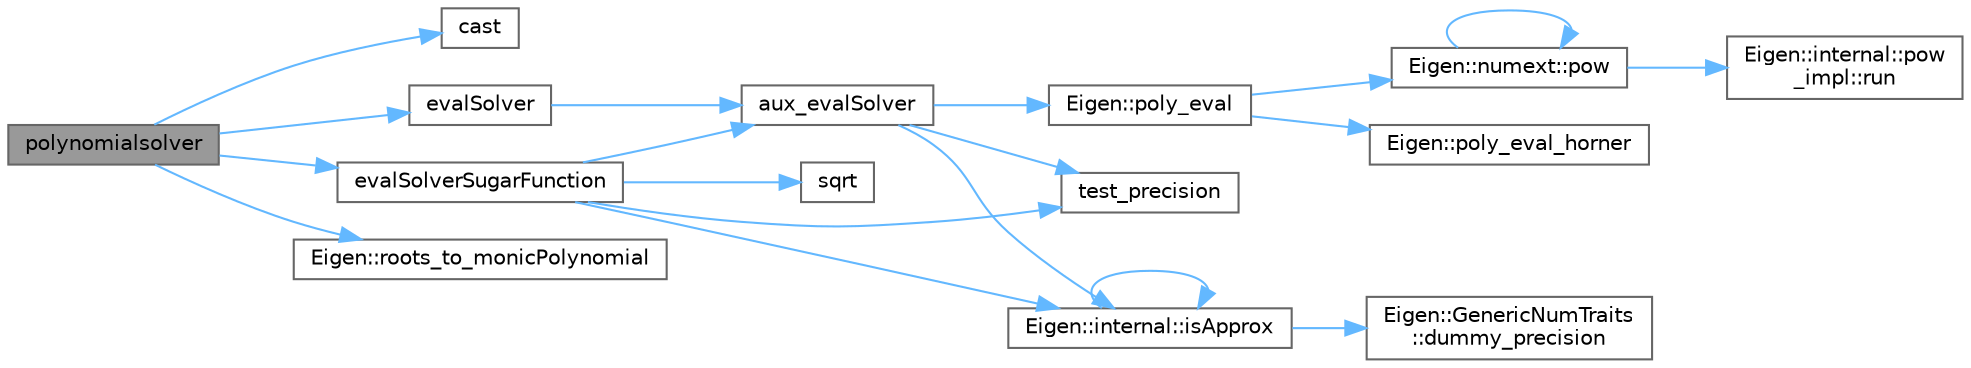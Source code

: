 digraph "polynomialsolver"
{
 // LATEX_PDF_SIZE
  bgcolor="transparent";
  edge [fontname=Helvetica,fontsize=10,labelfontname=Helvetica,labelfontsize=10];
  node [fontname=Helvetica,fontsize=10,shape=box,height=0.2,width=0.4];
  rankdir="LR";
  Node1 [id="Node000001",label="polynomialsolver",height=0.2,width=0.4,color="gray40", fillcolor="grey60", style="filled", fontcolor="black",tooltip=" "];
  Node1 -> Node2 [id="edge1_Node000001_Node000002",color="steelblue1",style="solid",tooltip=" "];
  Node2 [id="Node000002",label="cast",height=0.2,width=0.4,color="grey40", fillcolor="white", style="filled",URL="$_common_cwise_unary_ops_8h.html#aa89d007196125d10fa7d6e19811aca05",tooltip=" "];
  Node1 -> Node3 [id="edge2_Node000001_Node000003",color="steelblue1",style="solid",tooltip=" "];
  Node3 [id="Node000003",label="evalSolver",height=0.2,width=0.4,color="grey40", fillcolor="white", style="filled",URL="$polynomialsolver_8cpp.html#a292702883fe4e10593d5c49ccf0f7c44",tooltip=" "];
  Node3 -> Node4 [id="edge3_Node000003_Node000004",color="steelblue1",style="solid",tooltip=" "];
  Node4 [id="Node000004",label="aux_evalSolver",height=0.2,width=0.4,color="grey40", fillcolor="white", style="filled",URL="$polynomialsolver_8cpp.html#a14134b5d026c96ab64877aace46d46a8",tooltip=" "];
  Node4 -> Node5 [id="edge4_Node000004_Node000005",color="steelblue1",style="solid",tooltip=" "];
  Node5 [id="Node000005",label="Eigen::internal::isApprox",height=0.2,width=0.4,color="grey40", fillcolor="white", style="filled",URL="$namespace_eigen_1_1internal.html#a7c83f2257c639f3d550f5d7d7c69ca3b",tooltip=" "];
  Node5 -> Node6 [id="edge5_Node000005_Node000006",color="steelblue1",style="solid",tooltip=" "];
  Node6 [id="Node000006",label="Eigen::GenericNumTraits\l::dummy_precision",height=0.2,width=0.4,color="grey40", fillcolor="white", style="filled",URL="$struct_eigen_1_1_generic_num_traits.html#a77dc085cf094c377faaf0c520e3e4efa",tooltip=" "];
  Node5 -> Node5 [id="edge6_Node000005_Node000005",color="steelblue1",style="solid",tooltip=" "];
  Node4 -> Node7 [id="edge7_Node000004_Node000007",color="steelblue1",style="solid",tooltip=" "];
  Node7 [id="Node000007",label="Eigen::poly_eval",height=0.2,width=0.4,color="grey40", fillcolor="white", style="filled",URL="$namespace_eigen.html#adb64ffddaa9e83634e3ab0e3fd3664f5",tooltip=" "];
  Node7 -> Node8 [id="edge8_Node000007_Node000008",color="steelblue1",style="solid",tooltip=" "];
  Node8 [id="Node000008",label="Eigen::poly_eval_horner",height=0.2,width=0.4,color="grey40", fillcolor="white", style="filled",URL="$namespace_eigen.html#aadbf059bc28ce1cf94c57c1454633d40",tooltip=" "];
  Node7 -> Node9 [id="edge9_Node000007_Node000009",color="steelblue1",style="solid",tooltip=" "];
  Node9 [id="Node000009",label="Eigen::numext::pow",height=0.2,width=0.4,color="grey40", fillcolor="white", style="filled",URL="$namespace_eigen_1_1numext.html#a75dd92ce0095ac2b19578912f874b460",tooltip=" "];
  Node9 -> Node9 [id="edge10_Node000009_Node000009",color="steelblue1",style="solid",tooltip=" "];
  Node9 -> Node10 [id="edge11_Node000009_Node000010",color="steelblue1",style="solid",tooltip=" "];
  Node10 [id="Node000010",label="Eigen::internal::pow\l_impl::run",height=0.2,width=0.4,color="grey40", fillcolor="white", style="filled",URL="$struct_eigen_1_1internal_1_1pow__impl.html#a32a2e7c777738cc69bcf9021d35e9bc1",tooltip=" "];
  Node4 -> Node11 [id="edge12_Node000004_Node000011",color="steelblue1",style="solid",tooltip=" "];
  Node11 [id="Node000011",label="test_precision",height=0.2,width=0.4,color="grey40", fillcolor="white", style="filled",URL="$spbenchsolver_8h.html#ac873ccd2d8b50aa74f31783a38ba5d99",tooltip=" "];
  Node1 -> Node12 [id="edge13_Node000001_Node000012",color="steelblue1",style="solid",tooltip=" "];
  Node12 [id="Node000012",label="evalSolverSugarFunction",height=0.2,width=0.4,color="grey40", fillcolor="white", style="filled",URL="$polynomialsolver_8cpp.html#a50b7d85b7e1db1b0d172de574c3c06fa",tooltip=" "];
  Node12 -> Node4 [id="edge14_Node000012_Node000004",color="steelblue1",style="solid",tooltip=" "];
  Node12 -> Node5 [id="edge15_Node000012_Node000005",color="steelblue1",style="solid",tooltip=" "];
  Node12 -> Node13 [id="edge16_Node000012_Node000013",color="steelblue1",style="solid",tooltip=" "];
  Node13 [id="Node000013",label="sqrt",height=0.2,width=0.4,color="grey40", fillcolor="white", style="filled",URL="$_array_cwise_unary_ops_8h.html#a656b9217a2fcb6de59dc8d1eb3079cc7",tooltip=" "];
  Node12 -> Node11 [id="edge17_Node000012_Node000011",color="steelblue1",style="solid",tooltip=" "];
  Node1 -> Node14 [id="edge18_Node000001_Node000014",color="steelblue1",style="solid",tooltip=" "];
  Node14 [id="Node000014",label="Eigen::roots_to_monicPolynomial",height=0.2,width=0.4,color="grey40", fillcolor="white", style="filled",URL="$namespace_eigen.html#afbc3648f7ef67db3d5d04454fc1257fd",tooltip=" "];
}
